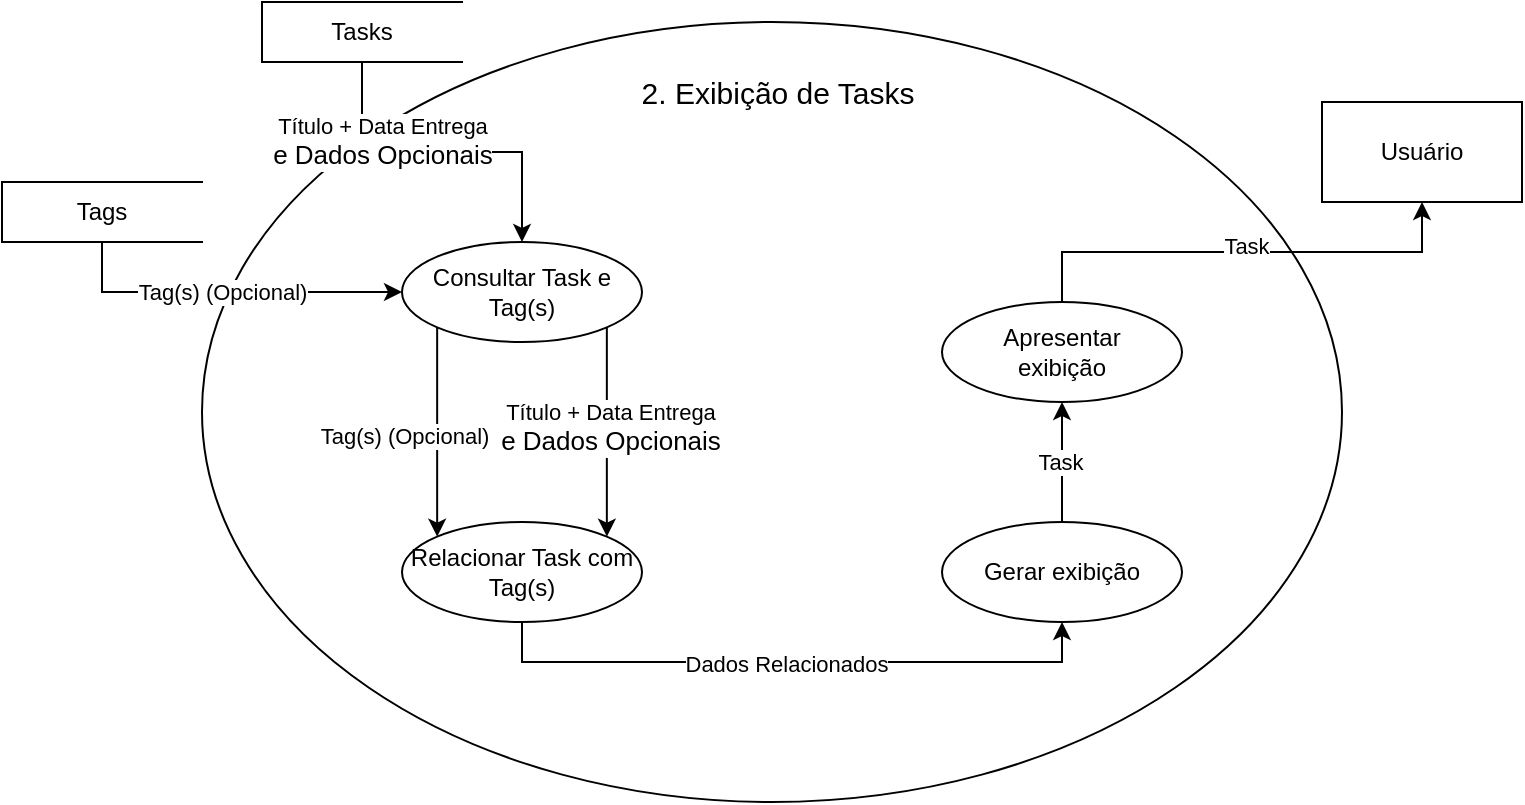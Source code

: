 <mxfile version="21.6.8" type="device">
  <diagram name="Página-1" id="XR4ebHps2N25Qvcpz3L0">
    <mxGraphModel dx="1091" dy="689" grid="1" gridSize="10" guides="1" tooltips="1" connect="1" arrows="1" fold="1" page="1" pageScale="1" pageWidth="827" pageHeight="1169" math="0" shadow="0">
      <root>
        <mxCell id="0" />
        <mxCell id="1" parent="0" />
        <mxCell id="41HEvBep1YAE45Kj1m3O-1" value="" style="shape=ellipse;html=1;dashed=0;whiteSpace=wrap;perimeter=ellipsePerimeter;verticalAlign=top;fontSize=15;" vertex="1" parent="1">
          <mxGeometry x="140" y="170" width="570" height="390" as="geometry" />
        </mxCell>
        <mxCell id="41HEvBep1YAE45Kj1m3O-8" style="edgeStyle=orthogonalEdgeStyle;rounded=0;orthogonalLoop=1;jettySize=auto;html=1;exitX=0.5;exitY=1;exitDx=0;exitDy=0;entryX=0.5;entryY=0;entryDx=0;entryDy=0;" edge="1" parent="1" source="41HEvBep1YAE45Kj1m3O-4" target="41HEvBep1YAE45Kj1m3O-6">
          <mxGeometry relative="1" as="geometry" />
        </mxCell>
        <mxCell id="41HEvBep1YAE45Kj1m3O-4" value="Tasks" style="html=1;dashed=0;whiteSpace=wrap;shape=partialRectangle;right=0;" vertex="1" parent="1">
          <mxGeometry x="170" y="160" width="100" height="30" as="geometry" />
        </mxCell>
        <mxCell id="41HEvBep1YAE45Kj1m3O-7" style="edgeStyle=orthogonalEdgeStyle;rounded=0;orthogonalLoop=1;jettySize=auto;html=1;exitX=0.5;exitY=1;exitDx=0;exitDy=0;entryX=0;entryY=0.5;entryDx=0;entryDy=0;" edge="1" parent="1" source="41HEvBep1YAE45Kj1m3O-5" target="41HEvBep1YAE45Kj1m3O-6">
          <mxGeometry relative="1" as="geometry" />
        </mxCell>
        <mxCell id="41HEvBep1YAE45Kj1m3O-5" value="Tags" style="html=1;dashed=0;whiteSpace=wrap;shape=partialRectangle;right=0;" vertex="1" parent="1">
          <mxGeometry x="40" y="250" width="100" height="30" as="geometry" />
        </mxCell>
        <mxCell id="41HEvBep1YAE45Kj1m3O-11" value="" style="edgeStyle=orthogonalEdgeStyle;rounded=0;orthogonalLoop=1;jettySize=auto;html=1;entryX=0;entryY=0;entryDx=0;entryDy=0;exitX=0;exitY=1;exitDx=0;exitDy=0;" edge="1" parent="1" source="41HEvBep1YAE45Kj1m3O-6" target="41HEvBep1YAE45Kj1m3O-10">
          <mxGeometry relative="1" as="geometry" />
        </mxCell>
        <mxCell id="41HEvBep1YAE45Kj1m3O-14" value="Tag(s) (Opcional)" style="edgeLabel;html=1;align=center;verticalAlign=middle;resizable=0;points=[];" vertex="1" connectable="0" parent="41HEvBep1YAE45Kj1m3O-11">
          <mxGeometry x="0.029" relative="1" as="geometry">
            <mxPoint x="-17" as="offset" />
          </mxGeometry>
        </mxCell>
        <mxCell id="41HEvBep1YAE45Kj1m3O-13" style="edgeStyle=orthogonalEdgeStyle;rounded=0;orthogonalLoop=1;jettySize=auto;html=1;exitX=1;exitY=1;exitDx=0;exitDy=0;entryX=1;entryY=0;entryDx=0;entryDy=0;" edge="1" parent="1" source="41HEvBep1YAE45Kj1m3O-6" target="41HEvBep1YAE45Kj1m3O-10">
          <mxGeometry relative="1" as="geometry" />
        </mxCell>
        <mxCell id="41HEvBep1YAE45Kj1m3O-15" value="Título + Data Entrega&lt;br style=&quot;font-size: 13px;&quot;&gt;&lt;span style=&quot;font-size: 13px;&quot;&gt;e Dados Opcionais&lt;/span&gt;" style="edgeLabel;html=1;align=center;verticalAlign=middle;resizable=0;points=[];" vertex="1" connectable="0" parent="41HEvBep1YAE45Kj1m3O-13">
          <mxGeometry x="-0.037" y="1" relative="1" as="geometry">
            <mxPoint as="offset" />
          </mxGeometry>
        </mxCell>
        <mxCell id="41HEvBep1YAE45Kj1m3O-6" value="Consultar Task e Tag(s)" style="shape=ellipse;html=1;dashed=0;whiteSpace=wrap;perimeter=ellipsePerimeter;" vertex="1" parent="1">
          <mxGeometry x="240" y="280" width="120" height="50" as="geometry" />
        </mxCell>
        <mxCell id="41HEvBep1YAE45Kj1m3O-17" value="" style="edgeStyle=orthogonalEdgeStyle;rounded=0;orthogonalLoop=1;jettySize=auto;html=1;exitX=0.5;exitY=1;exitDx=0;exitDy=0;entryX=0.5;entryY=1;entryDx=0;entryDy=0;" edge="1" parent="1" source="41HEvBep1YAE45Kj1m3O-10" target="41HEvBep1YAE45Kj1m3O-16">
          <mxGeometry relative="1" as="geometry" />
        </mxCell>
        <mxCell id="41HEvBep1YAE45Kj1m3O-18" value="Dados Relacionados" style="edgeLabel;html=1;align=center;verticalAlign=middle;resizable=0;points=[];" vertex="1" connectable="0" parent="41HEvBep1YAE45Kj1m3O-17">
          <mxGeometry x="-0.02" y="-1" relative="1" as="geometry">
            <mxPoint as="offset" />
          </mxGeometry>
        </mxCell>
        <mxCell id="41HEvBep1YAE45Kj1m3O-10" value="Relacionar Task com Tag(s)" style="shape=ellipse;html=1;dashed=0;whiteSpace=wrap;perimeter=ellipsePerimeter;" vertex="1" parent="1">
          <mxGeometry x="240" y="420" width="120" height="50" as="geometry" />
        </mxCell>
        <mxCell id="41HEvBep1YAE45Kj1m3O-20" value="" style="edgeStyle=orthogonalEdgeStyle;rounded=0;orthogonalLoop=1;jettySize=auto;html=1;" edge="1" parent="1" source="41HEvBep1YAE45Kj1m3O-16" target="41HEvBep1YAE45Kj1m3O-19">
          <mxGeometry relative="1" as="geometry" />
        </mxCell>
        <mxCell id="41HEvBep1YAE45Kj1m3O-21" value="Task" style="edgeLabel;html=1;align=center;verticalAlign=middle;resizable=0;points=[];" vertex="1" connectable="0" parent="41HEvBep1YAE45Kj1m3O-20">
          <mxGeometry x="0.001" y="1" relative="1" as="geometry">
            <mxPoint as="offset" />
          </mxGeometry>
        </mxCell>
        <mxCell id="41HEvBep1YAE45Kj1m3O-16" value="Gerar exibição" style="shape=ellipse;html=1;dashed=0;whiteSpace=wrap;perimeter=ellipsePerimeter;" vertex="1" parent="1">
          <mxGeometry x="510" y="420" width="120" height="50" as="geometry" />
        </mxCell>
        <mxCell id="41HEvBep1YAE45Kj1m3O-24" style="edgeStyle=orthogonalEdgeStyle;rounded=0;orthogonalLoop=1;jettySize=auto;html=1;exitX=0.5;exitY=0;exitDx=0;exitDy=0;entryX=0.5;entryY=1;entryDx=0;entryDy=0;" edge="1" parent="1" source="41HEvBep1YAE45Kj1m3O-19" target="41HEvBep1YAE45Kj1m3O-22">
          <mxGeometry relative="1" as="geometry" />
        </mxCell>
        <mxCell id="41HEvBep1YAE45Kj1m3O-26" value="Task" style="edgeLabel;html=1;align=center;verticalAlign=middle;resizable=0;points=[];" vertex="1" connectable="0" parent="41HEvBep1YAE45Kj1m3O-24">
          <mxGeometry x="0.015" y="3" relative="1" as="geometry">
            <mxPoint as="offset" />
          </mxGeometry>
        </mxCell>
        <mxCell id="41HEvBep1YAE45Kj1m3O-19" value="Apresentar &lt;br&gt;exibição" style="shape=ellipse;html=1;dashed=0;whiteSpace=wrap;perimeter=ellipsePerimeter;" vertex="1" parent="1">
          <mxGeometry x="510" y="310" width="120" height="50" as="geometry" />
        </mxCell>
        <mxCell id="41HEvBep1YAE45Kj1m3O-22" value="Usuário" style="html=1;dashed=0;whiteSpace=wrap;" vertex="1" parent="1">
          <mxGeometry x="700" y="210" width="100" height="50" as="geometry" />
        </mxCell>
        <mxCell id="41HEvBep1YAE45Kj1m3O-28" value="2. Exibição de Tasks" style="text;html=1;strokeColor=none;fillColor=none;align=center;verticalAlign=middle;whiteSpace=wrap;rounded=0;fontSize=15;" vertex="1" parent="1">
          <mxGeometry x="346.25" y="190" width="163.75" height="30" as="geometry" />
        </mxCell>
        <mxCell id="41HEvBep1YAE45Kj1m3O-35" value="Título + Data Entrega&lt;br style=&quot;font-size: 13px;&quot;&gt;&lt;span style=&quot;font-size: 13px;&quot;&gt;e Dados Opcionais&lt;/span&gt;" style="edgeLabel;html=1;align=center;verticalAlign=middle;resizable=0;points=[];" vertex="1" connectable="0" parent="1">
          <mxGeometry x="230.001" y="229.998" as="geometry" />
        </mxCell>
        <mxCell id="41HEvBep1YAE45Kj1m3O-36" value="Tag(s) (Opcional)" style="edgeLabel;html=1;align=center;verticalAlign=middle;resizable=0;points=[];" vertex="1" connectable="0" parent="1">
          <mxGeometry x="149.999" y="304.996" as="geometry" />
        </mxCell>
      </root>
    </mxGraphModel>
  </diagram>
</mxfile>
